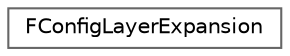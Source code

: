 digraph "Graphical Class Hierarchy"
{
 // INTERACTIVE_SVG=YES
 // LATEX_PDF_SIZE
  bgcolor="transparent";
  edge [fontname=Helvetica,fontsize=10,labelfontname=Helvetica,labelfontsize=10];
  node [fontname=Helvetica,fontsize=10,shape=box,height=0.2,width=0.4];
  rankdir="LR";
  Node0 [id="Node000000",label="FConfigLayerExpansion",height=0.2,width=0.4,color="grey40", fillcolor="white", style="filled",URL="$dd/d4e/structFConfigLayerExpansion.html",tooltip="This describes extra files per layer, to deal with restricted and NDA covered platform files that can..."];
}
